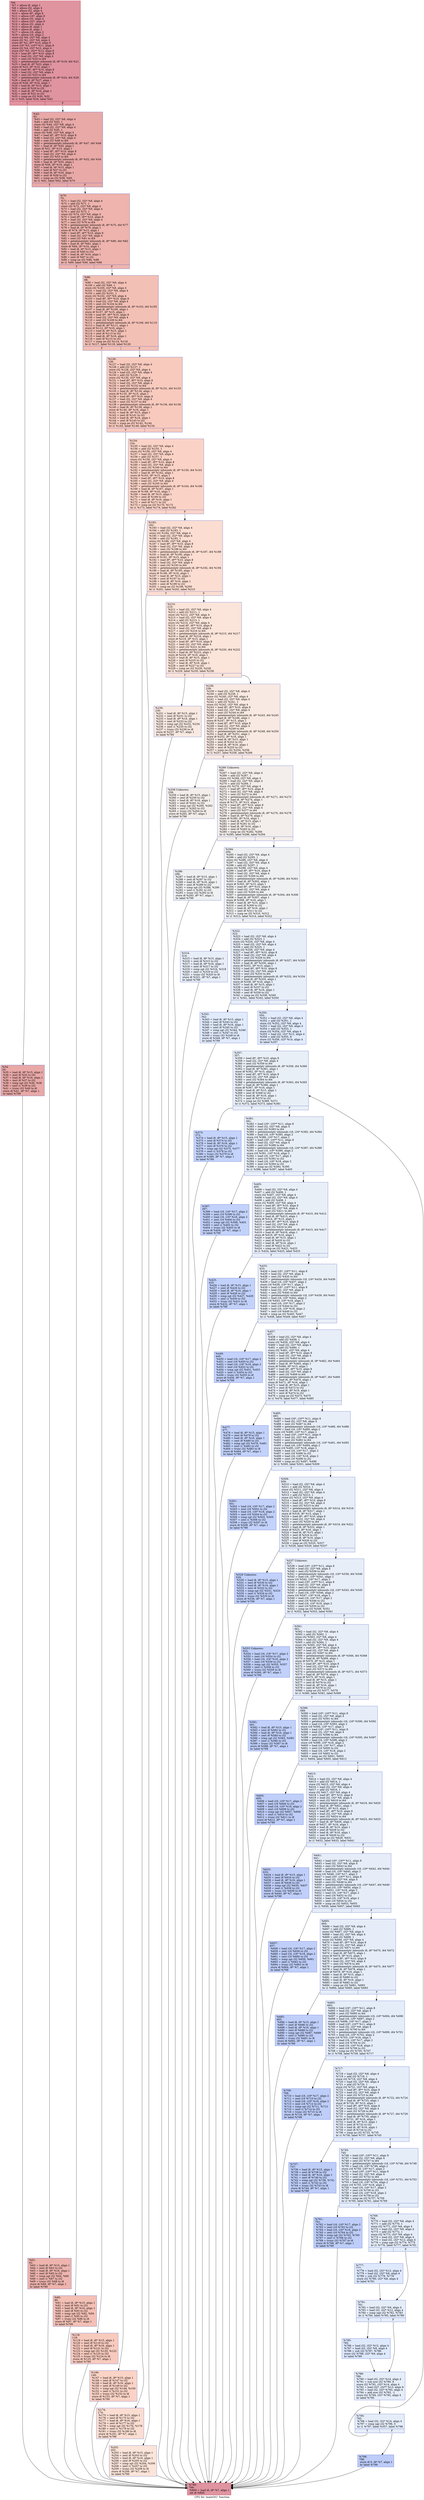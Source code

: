 digraph "CFG for 'mainGtU' function" {
	label="CFG for 'mainGtU' function";

	Node0x5557da942230 [shape=record,color="#b70d28ff", style=filled, fillcolor="#b70d2870",label="{%6:\l  %7 = alloca i8, align 1\l  %8 = alloca i32, align 4\l  %9 = alloca i32, align 4\l  %10 = alloca i8*, align 8\l  %11 = alloca i16*, align 8\l  %12 = alloca i32, align 4\l  %13 = alloca i32*, align 8\l  %14 = alloca i32, align 4\l  %15 = alloca i8, align 1\l  %16 = alloca i8, align 1\l  %17 = alloca i16, align 2\l  %18 = alloca i16, align 2\l  store i32 %0, i32* %8, align 4\l  store i32 %1, i32* %9, align 4\l  store i8* %2, i8** %10, align 8\l  store i16* %3, i16** %11, align 8\l  store i32 %4, i32* %12, align 4\l  store i32* %5, i32** %13, align 8\l  %19 = load i8*, i8** %10, align 8\l  %20 = load i32, i32* %8, align 4\l  %21 = zext i32 %20 to i64\l  %22 = getelementptr inbounds i8, i8* %19, i64 %21\l  %23 = load i8, i8* %22, align 1\l  store i8 %23, i8* %15, align 1\l  %24 = load i8*, i8** %10, align 8\l  %25 = load i32, i32* %9, align 4\l  %26 = zext i32 %25 to i64\l  %27 = getelementptr inbounds i8, i8* %24, i64 %26\l  %28 = load i8, i8* %27, align 1\l  store i8 %28, i8* %16, align 1\l  %29 = load i8, i8* %15, align 1\l  %30 = zext i8 %29 to i32\l  %31 = load i8, i8* %16, align 1\l  %32 = zext i8 %31 to i32\l  %33 = icmp ne i32 %30, %32\l  br i1 %33, label %34, label %42\l|{<s0>T|<s1>F}}"];
	Node0x5557da942230:s0 -> Node0x5557da942090;
	Node0x5557da942230:s1 -> Node0x5557da943350;
	Node0x5557da942090 [shape=record,color="#3d50c3ff", style=filled, fillcolor="#ca3b3770",label="{%34:\l34:                                               \l  %35 = load i8, i8* %15, align 1\l  %36 = zext i8 %35 to i32\l  %37 = load i8, i8* %16, align 1\l  %38 = zext i8 %37 to i32\l  %39 = icmp sgt i32 %36, %38\l  %40 = zext i1 %39 to i32\l  %41 = trunc i32 %40 to i8\l  store i8 %41, i8* %7, align 1\l  br label %799\l}"];
	Node0x5557da942090 -> Node0x5557da943810;
	Node0x5557da943350 [shape=record,color="#3d50c3ff", style=filled, fillcolor="#ca3b3770",label="{%42:\l42:                                               \l  %43 = load i32, i32* %8, align 4\l  %44 = add i32 %43, 1\l  store i32 %44, i32* %8, align 4\l  %45 = load i32, i32* %9, align 4\l  %46 = add i32 %45, 1\l  store i32 %46, i32* %9, align 4\l  %47 = load i8*, i8** %10, align 8\l  %48 = load i32, i32* %8, align 4\l  %49 = zext i32 %48 to i64\l  %50 = getelementptr inbounds i8, i8* %47, i64 %49\l  %51 = load i8, i8* %50, align 1\l  store i8 %51, i8* %15, align 1\l  %52 = load i8*, i8** %10, align 8\l  %53 = load i32, i32* %9, align 4\l  %54 = zext i32 %53 to i64\l  %55 = getelementptr inbounds i8, i8* %52, i64 %54\l  %56 = load i8, i8* %55, align 1\l  store i8 %56, i8* %16, align 1\l  %57 = load i8, i8* %15, align 1\l  %58 = zext i8 %57 to i32\l  %59 = load i8, i8* %16, align 1\l  %60 = zext i8 %59 to i32\l  %61 = icmp ne i32 %58, %60\l  br i1 %61, label %62, label %70\l|{<s0>T|<s1>F}}"];
	Node0x5557da943350:s0 -> Node0x5557da944420;
	Node0x5557da943350:s1 -> Node0x5557da944470;
	Node0x5557da944420 [shape=record,color="#3d50c3ff", style=filled, fillcolor="#d8564670",label="{%62:\l62:                                               \l  %63 = load i8, i8* %15, align 1\l  %64 = zext i8 %63 to i32\l  %65 = load i8, i8* %16, align 1\l  %66 = zext i8 %65 to i32\l  %67 = icmp sgt i32 %64, %66\l  %68 = zext i1 %67 to i32\l  %69 = trunc i32 %68 to i8\l  store i8 %69, i8* %7, align 1\l  br label %799\l}"];
	Node0x5557da944420 -> Node0x5557da943810;
	Node0x5557da944470 [shape=record,color="#3d50c3ff", style=filled, fillcolor="#d8564670",label="{%70:\l70:                                               \l  %71 = load i32, i32* %8, align 4\l  %72 = add i32 %71, 1\l  store i32 %72, i32* %8, align 4\l  %73 = load i32, i32* %9, align 4\l  %74 = add i32 %73, 1\l  store i32 %74, i32* %9, align 4\l  %75 = load i8*, i8** %10, align 8\l  %76 = load i32, i32* %8, align 4\l  %77 = zext i32 %76 to i64\l  %78 = getelementptr inbounds i8, i8* %75, i64 %77\l  %79 = load i8, i8* %78, align 1\l  store i8 %79, i8* %15, align 1\l  %80 = load i8*, i8** %10, align 8\l  %81 = load i32, i32* %9, align 4\l  %82 = zext i32 %81 to i64\l  %83 = getelementptr inbounds i8, i8* %80, i64 %82\l  %84 = load i8, i8* %83, align 1\l  store i8 %84, i8* %16, align 1\l  %85 = load i8, i8* %15, align 1\l  %86 = zext i8 %85 to i32\l  %87 = load i8, i8* %16, align 1\l  %88 = zext i8 %87 to i32\l  %89 = icmp ne i32 %86, %88\l  br i1 %89, label %90, label %98\l|{<s0>T|<s1>F}}"];
	Node0x5557da944470:s0 -> Node0x5557da9454f0;
	Node0x5557da944470:s1 -> Node0x5557da945540;
	Node0x5557da9454f0 [shape=record,color="#3d50c3ff", style=filled, fillcolor="#e5705870",label="{%90:\l90:                                               \l  %91 = load i8, i8* %15, align 1\l  %92 = zext i8 %91 to i32\l  %93 = load i8, i8* %16, align 1\l  %94 = zext i8 %93 to i32\l  %95 = icmp sgt i32 %92, %94\l  %96 = zext i1 %95 to i32\l  %97 = trunc i32 %96 to i8\l  store i8 %97, i8* %7, align 1\l  br label %799\l}"];
	Node0x5557da9454f0 -> Node0x5557da943810;
	Node0x5557da945540 [shape=record,color="#3d50c3ff", style=filled, fillcolor="#e5705870",label="{%98:\l98:                                               \l  %99 = load i32, i32* %8, align 4\l  %100 = add i32 %99, 1\l  store i32 %100, i32* %8, align 4\l  %101 = load i32, i32* %9, align 4\l  %102 = add i32 %101, 1\l  store i32 %102, i32* %9, align 4\l  %103 = load i8*, i8** %10, align 8\l  %104 = load i32, i32* %8, align 4\l  %105 = zext i32 %104 to i64\l  %106 = getelementptr inbounds i8, i8* %103, i64 %105\l  %107 = load i8, i8* %106, align 1\l  store i8 %107, i8* %15, align 1\l  %108 = load i8*, i8** %10, align 8\l  %109 = load i32, i32* %9, align 4\l  %110 = zext i32 %109 to i64\l  %111 = getelementptr inbounds i8, i8* %108, i64 %110\l  %112 = load i8, i8* %111, align 1\l  store i8 %112, i8* %16, align 1\l  %113 = load i8, i8* %15, align 1\l  %114 = zext i8 %113 to i32\l  %115 = load i8, i8* %16, align 1\l  %116 = zext i8 %115 to i32\l  %117 = icmp ne i32 %114, %116\l  br i1 %117, label %118, label %126\l|{<s0>T|<s1>F}}"];
	Node0x5557da945540:s0 -> Node0x5557da9465c0;
	Node0x5557da945540:s1 -> Node0x5557da946610;
	Node0x5557da9465c0 [shape=record,color="#3d50c3ff", style=filled, fillcolor="#ef886b70",label="{%118:\l118:                                              \l  %119 = load i8, i8* %15, align 1\l  %120 = zext i8 %119 to i32\l  %121 = load i8, i8* %16, align 1\l  %122 = zext i8 %121 to i32\l  %123 = icmp sgt i32 %120, %122\l  %124 = zext i1 %123 to i32\l  %125 = trunc i32 %124 to i8\l  store i8 %125, i8* %7, align 1\l  br label %799\l}"];
	Node0x5557da9465c0 -> Node0x5557da943810;
	Node0x5557da946610 [shape=record,color="#3d50c3ff", style=filled, fillcolor="#ef886b70",label="{%126:\l126:                                              \l  %127 = load i32, i32* %8, align 4\l  %128 = add i32 %127, 1\l  store i32 %128, i32* %8, align 4\l  %129 = load i32, i32* %9, align 4\l  %130 = add i32 %129, 1\l  store i32 %130, i32* %9, align 4\l  %131 = load i8*, i8** %10, align 8\l  %132 = load i32, i32* %8, align 4\l  %133 = zext i32 %132 to i64\l  %134 = getelementptr inbounds i8, i8* %131, i64 %133\l  %135 = load i8, i8* %134, align 1\l  store i8 %135, i8* %15, align 1\l  %136 = load i8*, i8** %10, align 8\l  %137 = load i32, i32* %9, align 4\l  %138 = zext i32 %137 to i64\l  %139 = getelementptr inbounds i8, i8* %136, i64 %138\l  %140 = load i8, i8* %139, align 1\l  store i8 %140, i8* %16, align 1\l  %141 = load i8, i8* %15, align 1\l  %142 = zext i8 %141 to i32\l  %143 = load i8, i8* %16, align 1\l  %144 = zext i8 %143 to i32\l  %145 = icmp ne i32 %142, %144\l  br i1 %145, label %146, label %154\l|{<s0>T|<s1>F}}"];
	Node0x5557da946610:s0 -> Node0x5557da947ea0;
	Node0x5557da946610:s1 -> Node0x5557da947ef0;
	Node0x5557da947ea0 [shape=record,color="#3d50c3ff", style=filled, fillcolor="#f59c7d70",label="{%146:\l146:                                              \l  %147 = load i8, i8* %15, align 1\l  %148 = zext i8 %147 to i32\l  %149 = load i8, i8* %16, align 1\l  %150 = zext i8 %149 to i32\l  %151 = icmp sgt i32 %148, %150\l  %152 = zext i1 %151 to i32\l  %153 = trunc i32 %152 to i8\l  store i8 %153, i8* %7, align 1\l  br label %799\l}"];
	Node0x5557da947ea0 -> Node0x5557da943810;
	Node0x5557da947ef0 [shape=record,color="#3d50c3ff", style=filled, fillcolor="#f59c7d70",label="{%154:\l154:                                              \l  %155 = load i32, i32* %8, align 4\l  %156 = add i32 %155, 1\l  store i32 %156, i32* %8, align 4\l  %157 = load i32, i32* %9, align 4\l  %158 = add i32 %157, 1\l  store i32 %158, i32* %9, align 4\l  %159 = load i8*, i8** %10, align 8\l  %160 = load i32, i32* %8, align 4\l  %161 = zext i32 %160 to i64\l  %162 = getelementptr inbounds i8, i8* %159, i64 %161\l  %163 = load i8, i8* %162, align 1\l  store i8 %163, i8* %15, align 1\l  %164 = load i8*, i8** %10, align 8\l  %165 = load i32, i32* %9, align 4\l  %166 = zext i32 %165 to i64\l  %167 = getelementptr inbounds i8, i8* %164, i64 %166\l  %168 = load i8, i8* %167, align 1\l  store i8 %168, i8* %16, align 1\l  %169 = load i8, i8* %15, align 1\l  %170 = zext i8 %169 to i32\l  %171 = load i8, i8* %16, align 1\l  %172 = zext i8 %171 to i32\l  %173 = icmp ne i32 %170, %172\l  br i1 %173, label %174, label %182\l|{<s0>T|<s1>F}}"];
	Node0x5557da947ef0:s0 -> Node0x5557da948f70;
	Node0x5557da947ef0:s1 -> Node0x5557da948fc0;
	Node0x5557da948f70 [shape=record,color="#3d50c3ff", style=filled, fillcolor="#f7b39670",label="{%174:\l174:                                              \l  %175 = load i8, i8* %15, align 1\l  %176 = zext i8 %175 to i32\l  %177 = load i8, i8* %16, align 1\l  %178 = zext i8 %177 to i32\l  %179 = icmp sgt i32 %176, %178\l  %180 = zext i1 %179 to i32\l  %181 = trunc i32 %180 to i8\l  store i8 %181, i8* %7, align 1\l  br label %799\l}"];
	Node0x5557da948f70 -> Node0x5557da943810;
	Node0x5557da948fc0 [shape=record,color="#3d50c3ff", style=filled, fillcolor="#f7b39670",label="{%182:\l182:                                              \l  %183 = load i32, i32* %8, align 4\l  %184 = add i32 %183, 1\l  store i32 %184, i32* %8, align 4\l  %185 = load i32, i32* %9, align 4\l  %186 = add i32 %185, 1\l  store i32 %186, i32* %9, align 4\l  %187 = load i8*, i8** %10, align 8\l  %188 = load i32, i32* %8, align 4\l  %189 = zext i32 %188 to i64\l  %190 = getelementptr inbounds i8, i8* %187, i64 %189\l  %191 = load i8, i8* %190, align 1\l  store i8 %191, i8* %15, align 1\l  %192 = load i8*, i8** %10, align 8\l  %193 = load i32, i32* %9, align 4\l  %194 = zext i32 %193 to i64\l  %195 = getelementptr inbounds i8, i8* %192, i64 %194\l  %196 = load i8, i8* %195, align 1\l  store i8 %196, i8* %16, align 1\l  %197 = load i8, i8* %15, align 1\l  %198 = zext i8 %197 to i32\l  %199 = load i8, i8* %16, align 1\l  %200 = zext i8 %199 to i32\l  %201 = icmp ne i32 %198, %200\l  br i1 %201, label %202, label %210\l|{<s0>T|<s1>F}}"];
	Node0x5557da948fc0:s0 -> Node0x5557da94a040;
	Node0x5557da948fc0:s1 -> Node0x5557da94a090;
	Node0x5557da94a040 [shape=record,color="#3d50c3ff", style=filled, fillcolor="#f5c1a970",label="{%202:\l202:                                              \l  %203 = load i8, i8* %15, align 1\l  %204 = zext i8 %203 to i32\l  %205 = load i8, i8* %16, align 1\l  %206 = zext i8 %205 to i32\l  %207 = icmp sgt i32 %204, %206\l  %208 = zext i1 %207 to i32\l  %209 = trunc i32 %208 to i8\l  store i8 %209, i8* %7, align 1\l  br label %799\l}"];
	Node0x5557da94a040 -> Node0x5557da943810;
	Node0x5557da94a090 [shape=record,color="#3d50c3ff", style=filled, fillcolor="#f5c1a970",label="{%210:\l210:                                              \l  %211 = load i32, i32* %8, align 4\l  %212 = add i32 %211, 1\l  store i32 %212, i32* %8, align 4\l  %213 = load i32, i32* %9, align 4\l  %214 = add i32 %213, 1\l  store i32 %214, i32* %9, align 4\l  %215 = load i8*, i8** %10, align 8\l  %216 = load i32, i32* %8, align 4\l  %217 = zext i32 %216 to i64\l  %218 = getelementptr inbounds i8, i8* %215, i64 %217\l  %219 = load i8, i8* %218, align 1\l  store i8 %219, i8* %15, align 1\l  %220 = load i8*, i8** %10, align 8\l  %221 = load i32, i32* %9, align 4\l  %222 = zext i32 %221 to i64\l  %223 = getelementptr inbounds i8, i8* %220, i64 %222\l  %224 = load i8, i8* %223, align 1\l  store i8 %224, i8* %16, align 1\l  %225 = load i8, i8* %15, align 1\l  %226 = zext i8 %225 to i32\l  %227 = load i8, i8* %16, align 1\l  %228 = zext i8 %227 to i32\l  %229 = icmp ne i32 %226, %228\l  br i1 %229, label %230, label %238\l|{<s0>T|<s1>F}}"];
	Node0x5557da94a090:s0 -> Node0x5557da94b110;
	Node0x5557da94a090:s1 -> Node0x5557da94b160;
	Node0x5557da94b110 [shape=record,color="#3d50c3ff", style=filled, fillcolor="#efcebd70",label="{%230:\l230:                                              \l  %231 = load i8, i8* %15, align 1\l  %232 = zext i8 %231 to i32\l  %233 = load i8, i8* %16, align 1\l  %234 = zext i8 %233 to i32\l  %235 = icmp sgt i32 %232, %234\l  %236 = zext i1 %235 to i32\l  %237 = trunc i32 %236 to i8\l  store i8 %237, i8* %7, align 1\l  br label %799\l}"];
	Node0x5557da94b110 -> Node0x5557da943810;
	Node0x5557da94b160 [shape=record,color="#3d50c3ff", style=filled, fillcolor="#efcebd70",label="{%238:\l238:                                              \l  %239 = load i32, i32* %8, align 4\l  %240 = add i32 %239, 1\l  store i32 %240, i32* %8, align 4\l  %241 = load i32, i32* %9, align 4\l  %242 = add i32 %241, 1\l  store i32 %242, i32* %9, align 4\l  %243 = load i8*, i8** %10, align 8\l  %244 = load i32, i32* %8, align 4\l  %245 = zext i32 %244 to i64\l  %246 = getelementptr inbounds i8, i8* %243, i64 %245\l  %247 = load i8, i8* %246, align 1\l  store i8 %247, i8* %15, align 1\l  %248 = load i8*, i8** %10, align 8\l  %249 = load i32, i32* %9, align 4\l  %250 = zext i32 %249 to i64\l  %251 = getelementptr inbounds i8, i8* %248, i64 %250\l  %252 = load i8, i8* %251, align 1\l  store i8 %252, i8* %16, align 1\l  %253 = load i8, i8* %15, align 1\l  %254 = zext i8 %253 to i32\l  %255 = load i8, i8* %16, align 1\l  %256 = zext i8 %255 to i32\l  %257 = icmp ne i32 %254, %256\l  br i1 %257, label %258, label %266\l|{<s0>T|<s1>F}}"];
	Node0x5557da94b160:s0 -> Node0x5557da946cd0;
	Node0x5557da94b160:s1 -> Node0x5557da946d20;
	Node0x5557da946cd0 [shape=record,color="#3d50c3ff", style=filled, fillcolor="#e5d8d170",label="{%258 Unknown:\l258:                                              \l  %259 = load i8, i8* %15, align 1\l  %260 = zext i8 %259 to i32\l  %261 = load i8, i8* %16, align 1\l  %262 = zext i8 %261 to i32\l  %263 = icmp sgt i32 %260, %262\l  %264 = zext i1 %263 to i32\l  %265 = trunc i32 %264 to i8\l  store i8 %265, i8* %7, align 1\l  br label %799\l}"];
	Node0x5557da946cd0 -> Node0x5557da943810;
	Node0x5557da946d20 [shape=record,color="#3d50c3ff", style=filled, fillcolor="#e5d8d170",label="{%266 Unknown:\l266:                                              \l  %267 = load i32, i32* %8, align 4\l  %268 = add i32 %267, 1\l  store i32 %268, i32* %8, align 4\l  %269 = load i32, i32* %9, align 4\l  %270 = add i32 %269, 1\l  store i32 %270, i32* %9, align 4\l  %271 = load i8*, i8** %10, align 8\l  %272 = load i32, i32* %8, align 4\l  %273 = zext i32 %272 to i64\l  %274 = getelementptr inbounds i8, i8* %271, i64 %273\l  %275 = load i8, i8* %274, align 1\l  store i8 %275, i8* %15, align 1\l  %276 = load i8*, i8** %10, align 8\l  %277 = load i32, i32* %9, align 4\l  %278 = zext i32 %277 to i64\l  %279 = getelementptr inbounds i8, i8* %276, i64 %278\l  %280 = load i8, i8* %279, align 1\l  store i8 %280, i8* %16, align 1\l  %281 = load i8, i8* %15, align 1\l  %282 = zext i8 %281 to i32\l  %283 = load i8, i8* %16, align 1\l  %284 = zext i8 %283 to i32\l  %285 = icmp ne i32 %282, %284\l  br i1 %285, label %286, label %294\l|{<s0>T|<s1>F}}"];
	Node0x5557da946d20:s0 -> Node0x5557da94dab0;
	Node0x5557da946d20:s1 -> Node0x5557da94db00;
	Node0x5557da94dab0 [shape=record,color="#3d50c3ff", style=filled, fillcolor="#d9dce170",label="{%286:\l286:                                              \l  %287 = load i8, i8* %15, align 1\l  %288 = zext i8 %287 to i32\l  %289 = load i8, i8* %16, align 1\l  %290 = zext i8 %289 to i32\l  %291 = icmp sgt i32 %288, %290\l  %292 = zext i1 %291 to i32\l  %293 = trunc i32 %292 to i8\l  store i8 %293, i8* %7, align 1\l  br label %799\l}"];
	Node0x5557da94dab0 -> Node0x5557da943810;
	Node0x5557da94db00 [shape=record,color="#3d50c3ff", style=filled, fillcolor="#d9dce170",label="{%294:\l294:                                              \l  %295 = load i32, i32* %8, align 4\l  %296 = add i32 %295, 1\l  store i32 %296, i32* %8, align 4\l  %297 = load i32, i32* %9, align 4\l  %298 = add i32 %297, 1\l  store i32 %298, i32* %9, align 4\l  %299 = load i8*, i8** %10, align 8\l  %300 = load i32, i32* %8, align 4\l  %301 = zext i32 %300 to i64\l  %302 = getelementptr inbounds i8, i8* %299, i64 %301\l  %303 = load i8, i8* %302, align 1\l  store i8 %303, i8* %15, align 1\l  %304 = load i8*, i8** %10, align 8\l  %305 = load i32, i32* %9, align 4\l  %306 = zext i32 %305 to i64\l  %307 = getelementptr inbounds i8, i8* %304, i64 %306\l  %308 = load i8, i8* %307, align 1\l  store i8 %308, i8* %16, align 1\l  %309 = load i8, i8* %15, align 1\l  %310 = zext i8 %309 to i32\l  %311 = load i8, i8* %16, align 1\l  %312 = zext i8 %311 to i32\l  %313 = icmp ne i32 %310, %312\l  br i1 %313, label %314, label %322\l|{<s0>T|<s1>F}}"];
	Node0x5557da94db00:s0 -> Node0x5557da94eb80;
	Node0x5557da94db00:s1 -> Node0x5557da94ebd0;
	Node0x5557da94eb80 [shape=record,color="#3d50c3ff", style=filled, fillcolor="#cbd8ee70",label="{%314:\l314:                                              \l  %315 = load i8, i8* %15, align 1\l  %316 = zext i8 %315 to i32\l  %317 = load i8, i8* %16, align 1\l  %318 = zext i8 %317 to i32\l  %319 = icmp sgt i32 %316, %318\l  %320 = zext i1 %319 to i32\l  %321 = trunc i32 %320 to i8\l  store i8 %321, i8* %7, align 1\l  br label %799\l}"];
	Node0x5557da94eb80 -> Node0x5557da943810;
	Node0x5557da94ebd0 [shape=record,color="#3d50c3ff", style=filled, fillcolor="#cbd8ee70",label="{%322:\l322:                                              \l  %323 = load i32, i32* %8, align 4\l  %324 = add i32 %323, 1\l  store i32 %324, i32* %8, align 4\l  %325 = load i32, i32* %9, align 4\l  %326 = add i32 %325, 1\l  store i32 %326, i32* %9, align 4\l  %327 = load i8*, i8** %10, align 8\l  %328 = load i32, i32* %8, align 4\l  %329 = zext i32 %328 to i64\l  %330 = getelementptr inbounds i8, i8* %327, i64 %329\l  %331 = load i8, i8* %330, align 1\l  store i8 %331, i8* %15, align 1\l  %332 = load i8*, i8** %10, align 8\l  %333 = load i32, i32* %9, align 4\l  %334 = zext i32 %333 to i64\l  %335 = getelementptr inbounds i8, i8* %332, i64 %334\l  %336 = load i8, i8* %335, align 1\l  store i8 %336, i8* %16, align 1\l  %337 = load i8, i8* %15, align 1\l  %338 = zext i8 %337 to i32\l  %339 = load i8, i8* %16, align 1\l  %340 = zext i8 %339 to i32\l  %341 = icmp ne i32 %338, %340\l  br i1 %341, label %342, label %350\l|{<s0>T|<s1>F}}"];
	Node0x5557da94ebd0:s0 -> Node0x5557da94fc50;
	Node0x5557da94ebd0:s1 -> Node0x5557da94fca0;
	Node0x5557da94fc50 [shape=record,color="#3d50c3ff", style=filled, fillcolor="#bbd1f870",label="{%342:\l342:                                              \l  %343 = load i8, i8* %15, align 1\l  %344 = zext i8 %343 to i32\l  %345 = load i8, i8* %16, align 1\l  %346 = zext i8 %345 to i32\l  %347 = icmp sgt i32 %344, %346\l  %348 = zext i1 %347 to i32\l  %349 = trunc i32 %348 to i8\l  store i8 %349, i8* %7, align 1\l  br label %799\l}"];
	Node0x5557da94fc50 -> Node0x5557da943810;
	Node0x5557da94fca0 [shape=record,color="#3d50c3ff", style=filled, fillcolor="#bbd1f870",label="{%350:\l350:                                              \l  %351 = load i32, i32* %8, align 4\l  %352 = add i32 %351, 1\l  store i32 %352, i32* %8, align 4\l  %353 = load i32, i32* %9, align 4\l  %354 = add i32 %353, 1\l  store i32 %354, i32* %9, align 4\l  %355 = load i32, i32* %12, align 4\l  %356 = add i32 %355, 8\l  store i32 %356, i32* %14, align 4\l  br label %357\l}"];
	Node0x5557da94fca0 -> Node0x5557da950680;
	Node0x5557da950680 [shape=record,color="#3d50c3ff", style=filled, fillcolor="#cedaeb70",label="{%357:\l357:                                              \l  %358 = load i8*, i8** %10, align 8\l  %359 = load i32, i32* %8, align 4\l  %360 = zext i32 %359 to i64\l  %361 = getelementptr inbounds i8, i8* %358, i64 %360\l  %362 = load i8, i8* %361, align 1\l  store i8 %362, i8* %15, align 1\l  %363 = load i8*, i8** %10, align 8\l  %364 = load i32, i32* %9, align 4\l  %365 = zext i32 %364 to i64\l  %366 = getelementptr inbounds i8, i8* %363, i64 %365\l  %367 = load i8, i8* %366, align 1\l  store i8 %367, i8* %16, align 1\l  %368 = load i8, i8* %15, align 1\l  %369 = zext i8 %368 to i32\l  %370 = load i8, i8* %16, align 1\l  %371 = zext i8 %370 to i32\l  %372 = icmp ne i32 %369, %371\l  br i1 %372, label %373, label %381\l|{<s0>T|<s1>F}}"];
	Node0x5557da950680:s0 -> Node0x5557da950f70;
	Node0x5557da950680:s1 -> Node0x5557da950fc0;
	Node0x5557da950f70 [shape=record,color="#3d50c3ff", style=filled, fillcolor="#7a9df870",label="{%373:\l373:                                              \l  %374 = load i8, i8* %15, align 1\l  %375 = zext i8 %374 to i32\l  %376 = load i8, i8* %16, align 1\l  %377 = zext i8 %376 to i32\l  %378 = icmp sgt i32 %375, %377\l  %379 = zext i1 %378 to i32\l  %380 = trunc i32 %379 to i8\l  store i8 %380, i8* %7, align 1\l  br label %799\l}"];
	Node0x5557da950f70 -> Node0x5557da943810;
	Node0x5557da950fc0 [shape=record,color="#3d50c3ff", style=filled, fillcolor="#cedaeb70",label="{%381:\l381:                                              \l  %382 = load i16*, i16** %11, align 8\l  %383 = load i32, i32* %8, align 4\l  %384 = zext i32 %383 to i64\l  %385 = getelementptr inbounds i16, i16* %382, i64 %384\l  %386 = load i16, i16* %385, align 2\l  store i16 %386, i16* %17, align 2\l  %387 = load i16*, i16** %11, align 8\l  %388 = load i32, i32* %9, align 4\l  %389 = zext i32 %388 to i64\l  %390 = getelementptr inbounds i16, i16* %387, i64 %389\l  %391 = load i16, i16* %390, align 2\l  store i16 %391, i16* %18, align 2\l  %392 = load i16, i16* %17, align 2\l  %393 = zext i16 %392 to i32\l  %394 = load i16, i16* %18, align 2\l  %395 = zext i16 %394 to i32\l  %396 = icmp ne i32 %393, %395\l  br i1 %396, label %397, label %405\l|{<s0>T|<s1>F}}"];
	Node0x5557da950fc0:s0 -> Node0x5557da951d20;
	Node0x5557da950fc0:s1 -> Node0x5557da951d70;
	Node0x5557da951d20 [shape=record,color="#3d50c3ff", style=filled, fillcolor="#779af770",label="{%397:\l397:                                              \l  %398 = load i16, i16* %17, align 2\l  %399 = zext i16 %398 to i32\l  %400 = load i16, i16* %18, align 2\l  %401 = zext i16 %400 to i32\l  %402 = icmp sgt i32 %399, %401\l  %403 = zext i1 %402 to i32\l  %404 = trunc i32 %403 to i8\l  store i8 %404, i8* %7, align 1\l  br label %799\l}"];
	Node0x5557da951d20 -> Node0x5557da943810;
	Node0x5557da951d70 [shape=record,color="#3d50c3ff", style=filled, fillcolor="#cedaeb70",label="{%405:\l405:                                              \l  %406 = load i32, i32* %8, align 4\l  %407 = add i32 %406, 1\l  store i32 %407, i32* %8, align 4\l  %408 = load i32, i32* %9, align 4\l  %409 = add i32 %408, 1\l  store i32 %409, i32* %9, align 4\l  %410 = load i8*, i8** %10, align 8\l  %411 = load i32, i32* %8, align 4\l  %412 = zext i32 %411 to i64\l  %413 = getelementptr inbounds i8, i8* %410, i64 %412\l  %414 = load i8, i8* %413, align 1\l  store i8 %414, i8* %15, align 1\l  %415 = load i8*, i8** %10, align 8\l  %416 = load i32, i32* %9, align 4\l  %417 = zext i32 %416 to i64\l  %418 = getelementptr inbounds i8, i8* %415, i64 %417\l  %419 = load i8, i8* %418, align 1\l  store i8 %419, i8* %16, align 1\l  %420 = load i8, i8* %15, align 1\l  %421 = zext i8 %420 to i32\l  %422 = load i8, i8* %16, align 1\l  %423 = zext i8 %422 to i32\l  %424 = icmp ne i32 %421, %423\l  br i1 %424, label %425, label %433\l|{<s0>T|<s1>F}}"];
	Node0x5557da951d70:s0 -> Node0x5557da952df0;
	Node0x5557da951d70:s1 -> Node0x5557da952e40;
	Node0x5557da952df0 [shape=record,color="#3d50c3ff", style=filled, fillcolor="#779af770",label="{%425:\l425:                                              \l  %426 = load i8, i8* %15, align 1\l  %427 = zext i8 %426 to i32\l  %428 = load i8, i8* %16, align 1\l  %429 = zext i8 %428 to i32\l  %430 = icmp sgt i32 %427, %429\l  %431 = zext i1 %430 to i32\l  %432 = trunc i32 %431 to i8\l  store i8 %432, i8* %7, align 1\l  br label %799\l}"];
	Node0x5557da952df0 -> Node0x5557da943810;
	Node0x5557da952e40 [shape=record,color="#3d50c3ff", style=filled, fillcolor="#cedaeb70",label="{%433:\l433:                                              \l  %434 = load i16*, i16** %11, align 8\l  %435 = load i32, i32* %8, align 4\l  %436 = zext i32 %435 to i64\l  %437 = getelementptr inbounds i16, i16* %434, i64 %436\l  %438 = load i16, i16* %437, align 2\l  store i16 %438, i16* %17, align 2\l  %439 = load i16*, i16** %11, align 8\l  %440 = load i32, i32* %9, align 4\l  %441 = zext i32 %440 to i64\l  %442 = getelementptr inbounds i16, i16* %439, i64 %441\l  %443 = load i16, i16* %442, align 2\l  store i16 %443, i16* %18, align 2\l  %444 = load i16, i16* %17, align 2\l  %445 = zext i16 %444 to i32\l  %446 = load i16, i16* %18, align 2\l  %447 = zext i16 %446 to i32\l  %448 = icmp ne i32 %445, %447\l  br i1 %448, label %449, label %457\l|{<s0>T|<s1>F}}"];
	Node0x5557da952e40:s0 -> Node0x5557da953ba0;
	Node0x5557da952e40:s1 -> Node0x5557da953bf0;
	Node0x5557da953ba0 [shape=record,color="#3d50c3ff", style=filled, fillcolor="#779af770",label="{%449:\l449:                                              \l  %450 = load i16, i16* %17, align 2\l  %451 = zext i16 %450 to i32\l  %452 = load i16, i16* %18, align 2\l  %453 = zext i16 %452 to i32\l  %454 = icmp sgt i32 %451, %453\l  %455 = zext i1 %454 to i32\l  %456 = trunc i32 %455 to i8\l  store i8 %456, i8* %7, align 1\l  br label %799\l}"];
	Node0x5557da953ba0 -> Node0x5557da943810;
	Node0x5557da953bf0 [shape=record,color="#3d50c3ff", style=filled, fillcolor="#cbd8ee70",label="{%457:\l457:                                              \l  %458 = load i32, i32* %8, align 4\l  %459 = add i32 %458, 1\l  store i32 %459, i32* %8, align 4\l  %460 = load i32, i32* %9, align 4\l  %461 = add i32 %460, 1\l  store i32 %461, i32* %9, align 4\l  %462 = load i8*, i8** %10, align 8\l  %463 = load i32, i32* %8, align 4\l  %464 = zext i32 %463 to i64\l  %465 = getelementptr inbounds i8, i8* %462, i64 %464\l  %466 = load i8, i8* %465, align 1\l  store i8 %466, i8* %15, align 1\l  %467 = load i8*, i8** %10, align 8\l  %468 = load i32, i32* %9, align 4\l  %469 = zext i32 %468 to i64\l  %470 = getelementptr inbounds i8, i8* %467, i64 %469\l  %471 = load i8, i8* %470, align 1\l  store i8 %471, i8* %16, align 1\l  %472 = load i8, i8* %15, align 1\l  %473 = zext i8 %472 to i32\l  %474 = load i8, i8* %16, align 1\l  %475 = zext i8 %474 to i32\l  %476 = icmp ne i32 %473, %475\l  br i1 %476, label %477, label %485\l|{<s0>T|<s1>F}}"];
	Node0x5557da953bf0:s0 -> Node0x5557da954c70;
	Node0x5557da953bf0:s1 -> Node0x5557da954cc0;
	Node0x5557da954c70 [shape=record,color="#3d50c3ff", style=filled, fillcolor="#779af770",label="{%477:\l477:                                              \l  %478 = load i8, i8* %15, align 1\l  %479 = zext i8 %478 to i32\l  %480 = load i8, i8* %16, align 1\l  %481 = zext i8 %480 to i32\l  %482 = icmp sgt i32 %479, %481\l  %483 = zext i1 %482 to i32\l  %484 = trunc i32 %483 to i8\l  store i8 %484, i8* %7, align 1\l  br label %799\l}"];
	Node0x5557da954c70 -> Node0x5557da943810;
	Node0x5557da954cc0 [shape=record,color="#3d50c3ff", style=filled, fillcolor="#cbd8ee70",label="{%485:\l485:                                              \l  %486 = load i16*, i16** %11, align 8\l  %487 = load i32, i32* %8, align 4\l  %488 = zext i32 %487 to i64\l  %489 = getelementptr inbounds i16, i16* %486, i64 %488\l  %490 = load i16, i16* %489, align 2\l  store i16 %490, i16* %17, align 2\l  %491 = load i16*, i16** %11, align 8\l  %492 = load i32, i32* %9, align 4\l  %493 = zext i32 %492 to i64\l  %494 = getelementptr inbounds i16, i16* %491, i64 %493\l  %495 = load i16, i16* %494, align 2\l  store i16 %495, i16* %18, align 2\l  %496 = load i16, i16* %17, align 2\l  %497 = zext i16 %496 to i32\l  %498 = load i16, i16* %18, align 2\l  %499 = zext i16 %498 to i32\l  %500 = icmp ne i32 %497, %499\l  br i1 %500, label %501, label %509\l|{<s0>T|<s1>F}}"];
	Node0x5557da954cc0:s0 -> Node0x5557da955a20;
	Node0x5557da954cc0:s1 -> Node0x5557da955a70;
	Node0x5557da955a20 [shape=record,color="#3d50c3ff", style=filled, fillcolor="#779af770",label="{%501:\l501:                                              \l  %502 = load i16, i16* %17, align 2\l  %503 = zext i16 %502 to i32\l  %504 = load i16, i16* %18, align 2\l  %505 = zext i16 %504 to i32\l  %506 = icmp sgt i32 %503, %505\l  %507 = zext i1 %506 to i32\l  %508 = trunc i32 %507 to i8\l  store i8 %508, i8* %7, align 1\l  br label %799\l}"];
	Node0x5557da955a20 -> Node0x5557da943810;
	Node0x5557da955a70 [shape=record,color="#3d50c3ff", style=filled, fillcolor="#cbd8ee70",label="{%509:\l509:                                              \l  %510 = load i32, i32* %8, align 4\l  %511 = add i32 %510, 1\l  store i32 %511, i32* %8, align 4\l  %512 = load i32, i32* %9, align 4\l  %513 = add i32 %512, 1\l  store i32 %513, i32* %9, align 4\l  %514 = load i8*, i8** %10, align 8\l  %515 = load i32, i32* %8, align 4\l  %516 = zext i32 %515 to i64\l  %517 = getelementptr inbounds i8, i8* %514, i64 %516\l  %518 = load i8, i8* %517, align 1\l  store i8 %518, i8* %15, align 1\l  %519 = load i8*, i8** %10, align 8\l  %520 = load i32, i32* %9, align 4\l  %521 = zext i32 %520 to i64\l  %522 = getelementptr inbounds i8, i8* %519, i64 %521\l  %523 = load i8, i8* %522, align 1\l  store i8 %523, i8* %16, align 1\l  %524 = load i8, i8* %15, align 1\l  %525 = zext i8 %524 to i32\l  %526 = load i8, i8* %16, align 1\l  %527 = zext i8 %526 to i32\l  %528 = icmp ne i32 %525, %527\l  br i1 %528, label %529, label %537\l|{<s0>T|<s1>F}}"];
	Node0x5557da955a70:s0 -> Node0x5557da94caa0;
	Node0x5557da955a70:s1 -> Node0x5557da94caf0;
	Node0x5557da94caa0 [shape=record,color="#3d50c3ff", style=filled, fillcolor="#7396f570",label="{%529 Unknown:\l529:                                              \l  %530 = load i8, i8* %15, align 1\l  %531 = zext i8 %530 to i32\l  %532 = load i8, i8* %16, align 1\l  %533 = zext i8 %532 to i32\l  %534 = icmp sgt i32 %531, %533\l  %535 = zext i1 %534 to i32\l  %536 = trunc i32 %535 to i8\l  store i8 %536, i8* %7, align 1\l  br label %799\l}"];
	Node0x5557da94caa0 -> Node0x5557da943810;
	Node0x5557da94caf0 [shape=record,color="#3d50c3ff", style=filled, fillcolor="#cbd8ee70",label="{%537 Unknown:\l537:                                              \l  %538 = load i16*, i16** %11, align 8\l  %539 = load i32, i32* %8, align 4\l  %540 = zext i32 %539 to i64\l  %541 = getelementptr inbounds i16, i16* %538, i64 %540\l  %542 = load i16, i16* %541, align 2\l  store i16 %542, i16* %17, align 2\l  %543 = load i16*, i16** %11, align 8\l  %544 = load i32, i32* %9, align 4\l  %545 = zext i32 %544 to i64\l  %546 = getelementptr inbounds i16, i16* %543, i64 %545\l  %547 = load i16, i16* %546, align 2\l  store i16 %547, i16* %18, align 2\l  %548 = load i16, i16* %17, align 2\l  %549 = zext i16 %548 to i32\l  %550 = load i16, i16* %18, align 2\l  %551 = zext i16 %550 to i32\l  %552 = icmp ne i32 %549, %551\l  br i1 %552, label %553, label %561\l|{<s0>T|<s1>F}}"];
	Node0x5557da94caf0:s0 -> Node0x5557da94d100;
	Node0x5557da94caf0:s1 -> Node0x5557da958900;
	Node0x5557da94d100 [shape=record,color="#3d50c3ff", style=filled, fillcolor="#7396f570",label="{%553 Unknown:\l553:                                              \l  %554 = load i16, i16* %17, align 2\l  %555 = zext i16 %554 to i32\l  %556 = load i16, i16* %18, align 2\l  %557 = zext i16 %556 to i32\l  %558 = icmp sgt i32 %555, %557\l  %559 = zext i1 %558 to i32\l  %560 = trunc i32 %559 to i8\l  store i8 %560, i8* %7, align 1\l  br label %799\l}"];
	Node0x5557da94d100 -> Node0x5557da943810;
	Node0x5557da958900 [shape=record,color="#3d50c3ff", style=filled, fillcolor="#cbd8ee70",label="{%561:\l561:                                              \l  %562 = load i32, i32* %8, align 4\l  %563 = add i32 %562, 1\l  store i32 %563, i32* %8, align 4\l  %564 = load i32, i32* %9, align 4\l  %565 = add i32 %564, 1\l  store i32 %565, i32* %9, align 4\l  %566 = load i8*, i8** %10, align 8\l  %567 = load i32, i32* %8, align 4\l  %568 = zext i32 %567 to i64\l  %569 = getelementptr inbounds i8, i8* %566, i64 %568\l  %570 = load i8, i8* %569, align 1\l  store i8 %570, i8* %15, align 1\l  %571 = load i8*, i8** %10, align 8\l  %572 = load i32, i32* %9, align 4\l  %573 = zext i32 %572 to i64\l  %574 = getelementptr inbounds i8, i8* %571, i64 %573\l  %575 = load i8, i8* %574, align 1\l  store i8 %575, i8* %16, align 1\l  %576 = load i8, i8* %15, align 1\l  %577 = zext i8 %576 to i32\l  %578 = load i8, i8* %16, align 1\l  %579 = zext i8 %578 to i32\l  %580 = icmp ne i32 %577, %579\l  br i1 %580, label %581, label %589\l|{<s0>T|<s1>F}}"];
	Node0x5557da958900:s0 -> Node0x5557da959980;
	Node0x5557da958900:s1 -> Node0x5557da9599d0;
	Node0x5557da959980 [shape=record,color="#3d50c3ff", style=filled, fillcolor="#7396f570",label="{%581:\l581:                                              \l  %582 = load i8, i8* %15, align 1\l  %583 = zext i8 %582 to i32\l  %584 = load i8, i8* %16, align 1\l  %585 = zext i8 %584 to i32\l  %586 = icmp sgt i32 %583, %585\l  %587 = zext i1 %586 to i32\l  %588 = trunc i32 %587 to i8\l  store i8 %588, i8* %7, align 1\l  br label %799\l}"];
	Node0x5557da959980 -> Node0x5557da943810;
	Node0x5557da9599d0 [shape=record,color="#3d50c3ff", style=filled, fillcolor="#c7d7f070",label="{%589:\l589:                                              \l  %590 = load i16*, i16** %11, align 8\l  %591 = load i32, i32* %8, align 4\l  %592 = zext i32 %591 to i64\l  %593 = getelementptr inbounds i16, i16* %590, i64 %592\l  %594 = load i16, i16* %593, align 2\l  store i16 %594, i16* %17, align 2\l  %595 = load i16*, i16** %11, align 8\l  %596 = load i32, i32* %9, align 4\l  %597 = zext i32 %596 to i64\l  %598 = getelementptr inbounds i16, i16* %595, i64 %597\l  %599 = load i16, i16* %598, align 2\l  store i16 %599, i16* %18, align 2\l  %600 = load i16, i16* %17, align 2\l  %601 = zext i16 %600 to i32\l  %602 = load i16, i16* %18, align 2\l  %603 = zext i16 %602 to i32\l  %604 = icmp ne i32 %601, %603\l  br i1 %604, label %605, label %613\l|{<s0>T|<s1>F}}"];
	Node0x5557da9599d0:s0 -> Node0x5557da95a730;
	Node0x5557da9599d0:s1 -> Node0x5557da95a780;
	Node0x5557da95a730 [shape=record,color="#3d50c3ff", style=filled, fillcolor="#7093f370",label="{%605:\l605:                                              \l  %606 = load i16, i16* %17, align 2\l  %607 = zext i16 %606 to i32\l  %608 = load i16, i16* %18, align 2\l  %609 = zext i16 %608 to i32\l  %610 = icmp sgt i32 %607, %609\l  %611 = zext i1 %610 to i32\l  %612 = trunc i32 %611 to i8\l  store i8 %612, i8* %7, align 1\l  br label %799\l}"];
	Node0x5557da95a730 -> Node0x5557da943810;
	Node0x5557da95a780 [shape=record,color="#3d50c3ff", style=filled, fillcolor="#c7d7f070",label="{%613:\l613:                                              \l  %614 = load i32, i32* %8, align 4\l  %615 = add i32 %614, 1\l  store i32 %615, i32* %8, align 4\l  %616 = load i32, i32* %9, align 4\l  %617 = add i32 %616, 1\l  store i32 %617, i32* %9, align 4\l  %618 = load i8*, i8** %10, align 8\l  %619 = load i32, i32* %8, align 4\l  %620 = zext i32 %619 to i64\l  %621 = getelementptr inbounds i8, i8* %618, i64 %620\l  %622 = load i8, i8* %621, align 1\l  store i8 %622, i8* %15, align 1\l  %623 = load i8*, i8** %10, align 8\l  %624 = load i32, i32* %9, align 4\l  %625 = zext i32 %624 to i64\l  %626 = getelementptr inbounds i8, i8* %623, i64 %625\l  %627 = load i8, i8* %626, align 1\l  store i8 %627, i8* %16, align 1\l  %628 = load i8, i8* %15, align 1\l  %629 = zext i8 %628 to i32\l  %630 = load i8, i8* %16, align 1\l  %631 = zext i8 %630 to i32\l  %632 = icmp ne i32 %629, %631\l  br i1 %632, label %633, label %641\l|{<s0>T|<s1>F}}"];
	Node0x5557da95a780:s0 -> Node0x5557da95b800;
	Node0x5557da95a780:s1 -> Node0x5557da95b850;
	Node0x5557da95b800 [shape=record,color="#3d50c3ff", style=filled, fillcolor="#7093f370",label="{%633:\l633:                                              \l  %634 = load i8, i8* %15, align 1\l  %635 = zext i8 %634 to i32\l  %636 = load i8, i8* %16, align 1\l  %637 = zext i8 %636 to i32\l  %638 = icmp sgt i32 %635, %637\l  %639 = zext i1 %638 to i32\l  %640 = trunc i32 %639 to i8\l  store i8 %640, i8* %7, align 1\l  br label %799\l}"];
	Node0x5557da95b800 -> Node0x5557da943810;
	Node0x5557da95b850 [shape=record,color="#3d50c3ff", style=filled, fillcolor="#c7d7f070",label="{%641:\l641:                                              \l  %642 = load i16*, i16** %11, align 8\l  %643 = load i32, i32* %8, align 4\l  %644 = zext i32 %643 to i64\l  %645 = getelementptr inbounds i16, i16* %642, i64 %644\l  %646 = load i16, i16* %645, align 2\l  store i16 %646, i16* %17, align 2\l  %647 = load i16*, i16** %11, align 8\l  %648 = load i32, i32* %9, align 4\l  %649 = zext i32 %648 to i64\l  %650 = getelementptr inbounds i16, i16* %647, i64 %649\l  %651 = load i16, i16* %650, align 2\l  store i16 %651, i16* %18, align 2\l  %652 = load i16, i16* %17, align 2\l  %653 = zext i16 %652 to i32\l  %654 = load i16, i16* %18, align 2\l  %655 = zext i16 %654 to i32\l  %656 = icmp ne i32 %653, %655\l  br i1 %656, label %657, label %665\l|{<s0>T|<s1>F}}"];
	Node0x5557da95b850:s0 -> Node0x5557da95c5b0;
	Node0x5557da95b850:s1 -> Node0x5557da95c600;
	Node0x5557da95c5b0 [shape=record,color="#3d50c3ff", style=filled, fillcolor="#7093f370",label="{%657:\l657:                                              \l  %658 = load i16, i16* %17, align 2\l  %659 = zext i16 %658 to i32\l  %660 = load i16, i16* %18, align 2\l  %661 = zext i16 %660 to i32\l  %662 = icmp sgt i32 %659, %661\l  %663 = zext i1 %662 to i32\l  %664 = trunc i32 %663 to i8\l  store i8 %664, i8* %7, align 1\l  br label %799\l}"];
	Node0x5557da95c5b0 -> Node0x5557da943810;
	Node0x5557da95c600 [shape=record,color="#3d50c3ff", style=filled, fillcolor="#c7d7f070",label="{%665:\l665:                                              \l  %666 = load i32, i32* %8, align 4\l  %667 = add i32 %666, 1\l  store i32 %667, i32* %8, align 4\l  %668 = load i32, i32* %9, align 4\l  %669 = add i32 %668, 1\l  store i32 %669, i32* %9, align 4\l  %670 = load i8*, i8** %10, align 8\l  %671 = load i32, i32* %8, align 4\l  %672 = zext i32 %671 to i64\l  %673 = getelementptr inbounds i8, i8* %670, i64 %672\l  %674 = load i8, i8* %673, align 1\l  store i8 %674, i8* %15, align 1\l  %675 = load i8*, i8** %10, align 8\l  %676 = load i32, i32* %9, align 4\l  %677 = zext i32 %676 to i64\l  %678 = getelementptr inbounds i8, i8* %675, i64 %677\l  %679 = load i8, i8* %678, align 1\l  store i8 %679, i8* %16, align 1\l  %680 = load i8, i8* %15, align 1\l  %681 = zext i8 %680 to i32\l  %682 = load i8, i8* %16, align 1\l  %683 = zext i8 %682 to i32\l  %684 = icmp ne i32 %681, %683\l  br i1 %684, label %685, label %693\l|{<s0>T|<s1>F}}"];
	Node0x5557da95c600:s0 -> Node0x5557da95d680;
	Node0x5557da95c600:s1 -> Node0x5557da95d6d0;
	Node0x5557da95d680 [shape=record,color="#3d50c3ff", style=filled, fillcolor="#7093f370",label="{%685:\l685:                                              \l  %686 = load i8, i8* %15, align 1\l  %687 = zext i8 %686 to i32\l  %688 = load i8, i8* %16, align 1\l  %689 = zext i8 %688 to i32\l  %690 = icmp sgt i32 %687, %689\l  %691 = zext i1 %690 to i32\l  %692 = trunc i32 %691 to i8\l  store i8 %692, i8* %7, align 1\l  br label %799\l}"];
	Node0x5557da95d680 -> Node0x5557da943810;
	Node0x5557da95d6d0 [shape=record,color="#3d50c3ff", style=filled, fillcolor="#c5d6f270",label="{%693:\l693:                                              \l  %694 = load i16*, i16** %11, align 8\l  %695 = load i32, i32* %8, align 4\l  %696 = zext i32 %695 to i64\l  %697 = getelementptr inbounds i16, i16* %694, i64 %696\l  %698 = load i16, i16* %697, align 2\l  store i16 %698, i16* %17, align 2\l  %699 = load i16*, i16** %11, align 8\l  %700 = load i32, i32* %9, align 4\l  %701 = zext i32 %700 to i64\l  %702 = getelementptr inbounds i16, i16* %699, i64 %701\l  %703 = load i16, i16* %702, align 2\l  store i16 %703, i16* %18, align 2\l  %704 = load i16, i16* %17, align 2\l  %705 = zext i16 %704 to i32\l  %706 = load i16, i16* %18, align 2\l  %707 = zext i16 %706 to i32\l  %708 = icmp ne i32 %705, %707\l  br i1 %708, label %709, label %717\l|{<s0>T|<s1>F}}"];
	Node0x5557da95d6d0:s0 -> Node0x5557da95e430;
	Node0x5557da95d6d0:s1 -> Node0x5557da95e480;
	Node0x5557da95e430 [shape=record,color="#3d50c3ff", style=filled, fillcolor="#6c8ff170",label="{%709:\l709:                                              \l  %710 = load i16, i16* %17, align 2\l  %711 = zext i16 %710 to i32\l  %712 = load i16, i16* %18, align 2\l  %713 = zext i16 %712 to i32\l  %714 = icmp sgt i32 %711, %713\l  %715 = zext i1 %714 to i32\l  %716 = trunc i32 %715 to i8\l  store i8 %716, i8* %7, align 1\l  br label %799\l}"];
	Node0x5557da95e430 -> Node0x5557da943810;
	Node0x5557da95e480 [shape=record,color="#3d50c3ff", style=filled, fillcolor="#c5d6f270",label="{%717:\l717:                                              \l  %718 = load i32, i32* %8, align 4\l  %719 = add i32 %718, 1\l  store i32 %719, i32* %8, align 4\l  %720 = load i32, i32* %9, align 4\l  %721 = add i32 %720, 1\l  store i32 %721, i32* %9, align 4\l  %722 = load i8*, i8** %10, align 8\l  %723 = load i32, i32* %8, align 4\l  %724 = zext i32 %723 to i64\l  %725 = getelementptr inbounds i8, i8* %722, i64 %724\l  %726 = load i8, i8* %725, align 1\l  store i8 %726, i8* %15, align 1\l  %727 = load i8*, i8** %10, align 8\l  %728 = load i32, i32* %9, align 4\l  %729 = zext i32 %728 to i64\l  %730 = getelementptr inbounds i8, i8* %727, i64 %729\l  %731 = load i8, i8* %730, align 1\l  store i8 %731, i8* %16, align 1\l  %732 = load i8, i8* %15, align 1\l  %733 = zext i8 %732 to i32\l  %734 = load i8, i8* %16, align 1\l  %735 = zext i8 %734 to i32\l  %736 = icmp ne i32 %733, %735\l  br i1 %736, label %737, label %745\l|{<s0>T|<s1>F}}"];
	Node0x5557da95e480:s0 -> Node0x5557da95f500;
	Node0x5557da95e480:s1 -> Node0x5557da95f550;
	Node0x5557da95f500 [shape=record,color="#3d50c3ff", style=filled, fillcolor="#6c8ff170",label="{%737:\l737:                                              \l  %738 = load i8, i8* %15, align 1\l  %739 = zext i8 %738 to i32\l  %740 = load i8, i8* %16, align 1\l  %741 = zext i8 %740 to i32\l  %742 = icmp sgt i32 %739, %741\l  %743 = zext i1 %742 to i32\l  %744 = trunc i32 %743 to i8\l  store i8 %744, i8* %7, align 1\l  br label %799\l}"];
	Node0x5557da95f500 -> Node0x5557da943810;
	Node0x5557da95f550 [shape=record,color="#3d50c3ff", style=filled, fillcolor="#c5d6f270",label="{%745:\l745:                                              \l  %746 = load i16*, i16** %11, align 8\l  %747 = load i32, i32* %8, align 4\l  %748 = zext i32 %747 to i64\l  %749 = getelementptr inbounds i16, i16* %746, i64 %748\l  %750 = load i16, i16* %749, align 2\l  store i16 %750, i16* %17, align 2\l  %751 = load i16*, i16** %11, align 8\l  %752 = load i32, i32* %9, align 4\l  %753 = zext i32 %752 to i64\l  %754 = getelementptr inbounds i16, i16* %751, i64 %753\l  %755 = load i16, i16* %754, align 2\l  store i16 %755, i16* %18, align 2\l  %756 = load i16, i16* %17, align 2\l  %757 = zext i16 %756 to i32\l  %758 = load i16, i16* %18, align 2\l  %759 = zext i16 %758 to i32\l  %760 = icmp ne i32 %757, %759\l  br i1 %760, label %761, label %769\l|{<s0>T|<s1>F}}"];
	Node0x5557da95f550:s0 -> Node0x5557da9602b0;
	Node0x5557da95f550:s1 -> Node0x5557da960300;
	Node0x5557da9602b0 [shape=record,color="#3d50c3ff", style=filled, fillcolor="#6c8ff170",label="{%761:\l761:                                              \l  %762 = load i16, i16* %17, align 2\l  %763 = zext i16 %762 to i32\l  %764 = load i16, i16* %18, align 2\l  %765 = zext i16 %764 to i32\l  %766 = icmp sgt i32 %763, %765\l  %767 = zext i1 %766 to i32\l  %768 = trunc i32 %767 to i8\l  store i8 %768, i8* %7, align 1\l  br label %799\l}"];
	Node0x5557da9602b0 -> Node0x5557da943810;
	Node0x5557da960300 [shape=record,color="#3d50c3ff", style=filled, fillcolor="#c5d6f270",label="{%769:\l769:                                              \l  %770 = load i32, i32* %8, align 4\l  %771 = add i32 %770, 1\l  store i32 %771, i32* %8, align 4\l  %772 = load i32, i32* %9, align 4\l  %773 = add i32 %772, 1\l  store i32 %773, i32* %9, align 4\l  %774 = load i32, i32* %8, align 4\l  %775 = load i32, i32* %12, align 4\l  %776 = icmp uge i32 %774, %775\l  br i1 %776, label %777, label %781\l|{<s0>T|<s1>F}}"];
	Node0x5557da960300:s0 -> Node0x5557da960cc0;
	Node0x5557da960300:s1 -> Node0x5557da960d10;
	Node0x5557da960cc0 [shape=record,color="#3d50c3ff", style=filled, fillcolor="#b5cdfa70",label="{%777:\l777:                                              \l  %778 = load i32, i32* %12, align 4\l  %779 = load i32, i32* %8, align 4\l  %780 = sub i32 %779, %778\l  store i32 %780, i32* %8, align 4\l  br label %781\l}"];
	Node0x5557da960cc0 -> Node0x5557da960d10;
	Node0x5557da960d10 [shape=record,color="#3d50c3ff", style=filled, fillcolor="#c5d6f270",label="{%781:\l781:                                              \l  %782 = load i32, i32* %9, align 4\l  %783 = load i32, i32* %12, align 4\l  %784 = icmp uge i32 %782, %783\l  br i1 %784, label %785, label %789\l|{<s0>T|<s1>F}}"];
	Node0x5557da960d10:s0 -> Node0x5557da9611f0;
	Node0x5557da960d10:s1 -> Node0x5557da961240;
	Node0x5557da9611f0 [shape=record,color="#3d50c3ff", style=filled, fillcolor="#b5cdfa70",label="{%785:\l785:                                              \l  %786 = load i32, i32* %12, align 4\l  %787 = load i32, i32* %9, align 4\l  %788 = sub i32 %787, %786\l  store i32 %788, i32* %9, align 4\l  br label %789\l}"];
	Node0x5557da9611f0 -> Node0x5557da961240;
	Node0x5557da961240 [shape=record,color="#3d50c3ff", style=filled, fillcolor="#c5d6f270",label="{%789:\l789:                                              \l  %790 = load i32, i32* %14, align 4\l  %791 = sub nsw i32 %790, 8\l  store i32 %791, i32* %14, align 4\l  %792 = load i32*, i32** %13, align 8\l  %793 = load i32, i32* %792, align 4\l  %794 = add nsw i32 %793, -1\l  store i32 %794, i32* %792, align 4\l  br label %795\l}"];
	Node0x5557da961240 -> Node0x5557da961940;
	Node0x5557da961940 [shape=record,color="#3d50c3ff", style=filled, fillcolor="#c5d6f270",label="{%795:\l795:                                              \l  %796 = load i32, i32* %14, align 4\l  %797 = icmp sge i32 %796, 0\l  br i1 %797, label %357, label %798\l|{<s0>T|<s1>F}}"];
	Node0x5557da961940:s0 -> Node0x5557da950680;
	Node0x5557da961940:s1 -> Node0x5557da961b00;
	Node0x5557da961b00 [shape=record,color="#3d50c3ff", style=filled, fillcolor="#6a8bef70",label="{%798:\l798:                                              \l  store i8 0, i8* %7, align 1\l  br label %799\l}"];
	Node0x5557da961b00 -> Node0x5557da943810;
	Node0x5557da943810 [shape=record,color="#b70d28ff", style=filled, fillcolor="#b70d2870",label="{%799:\l799:                                              \l  %800 = load i8, i8* %7, align 1\l  ret i8 %800\l}"];
}
